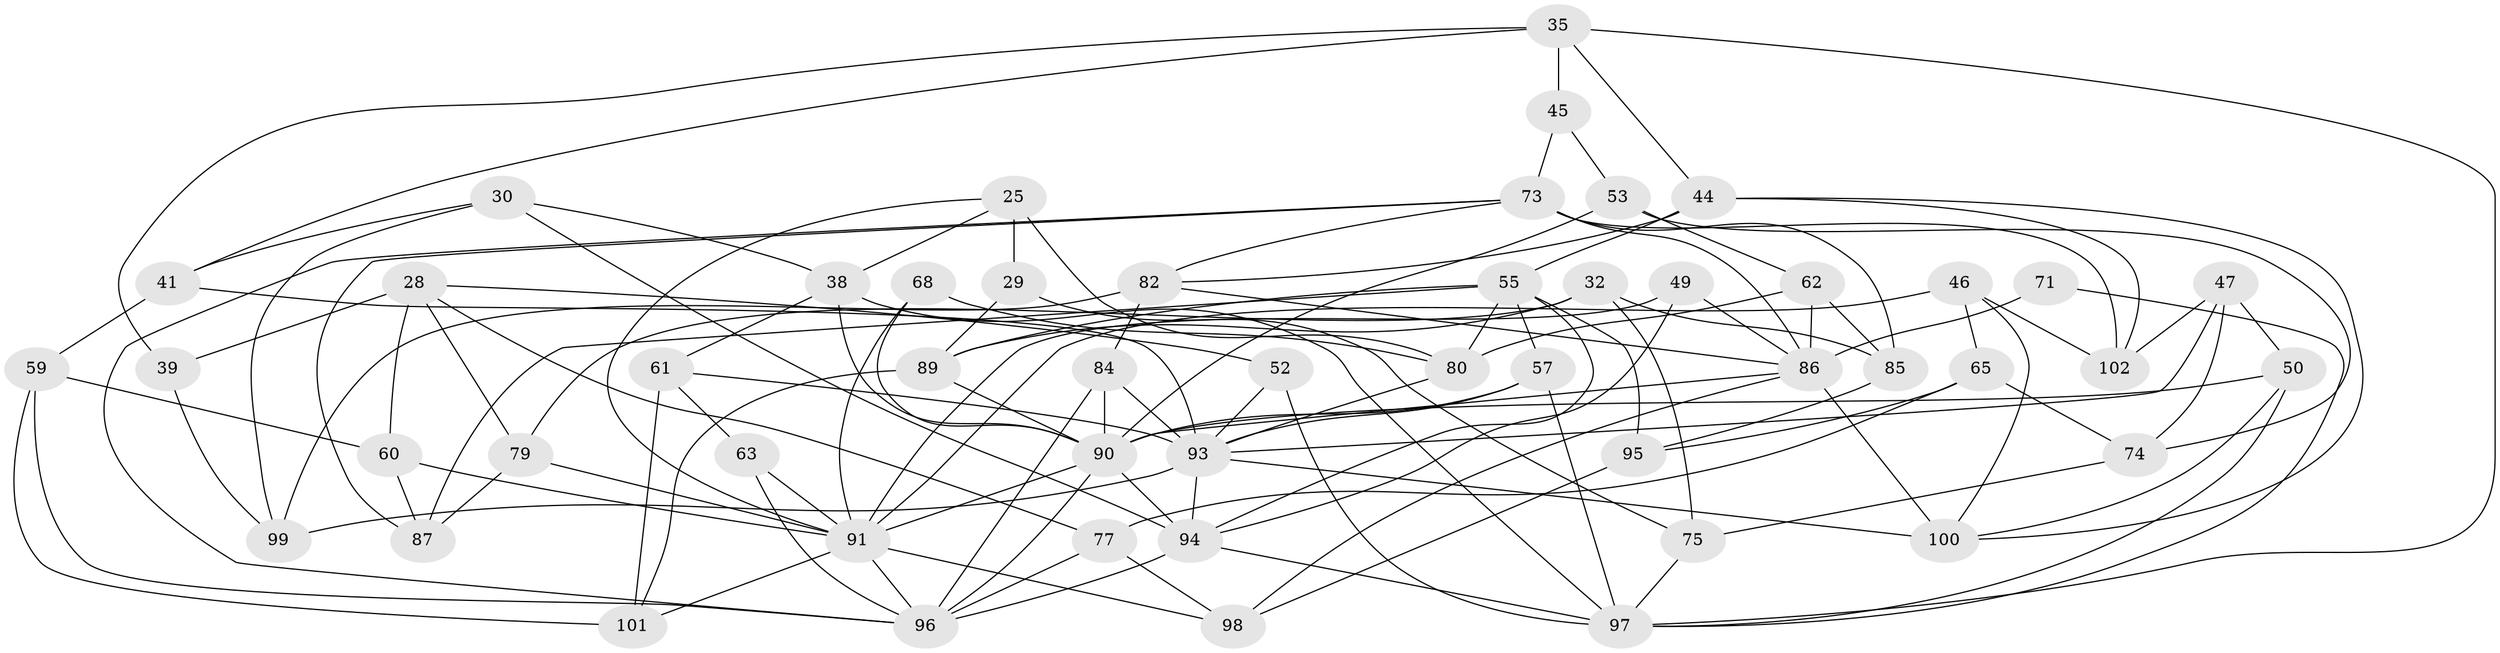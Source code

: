 // original degree distribution, {4: 1.0}
// Generated by graph-tools (version 1.1) at 2025/59/03/09/25 04:59:21]
// undirected, 51 vertices, 122 edges
graph export_dot {
graph [start="1"]
  node [color=gray90,style=filled];
  25 [super="+21"];
  28 [super="+19"];
  29;
  30;
  32;
  35 [super="+13"];
  38 [super="+31"];
  39;
  41;
  44 [super="+37"];
  45;
  46;
  47;
  49;
  50;
  52;
  53;
  55 [super="+36"];
  57;
  59;
  60;
  61;
  62;
  63 [super="+18"];
  65;
  68;
  71;
  73 [super="+11+51"];
  74;
  75;
  77;
  79;
  80 [super="+12"];
  82 [super="+27"];
  84 [super="+69+34"];
  85;
  86 [super="+9+58+56"];
  87;
  89 [super="+54"];
  90 [super="+7+17+67+64"];
  91 [super="+33+72+70"];
  93 [super="+26+81"];
  94 [super="+78+92"];
  95;
  96 [super="+88"];
  97 [super="+24+42+43"];
  98;
  99;
  100 [super="+66"];
  101;
  102;
  25 -- 29 [weight=2];
  25 -- 80 [weight=2];
  25 -- 91;
  25 -- 38;
  28 -- 79;
  28 -- 60;
  28 -- 39 [weight=2];
  28 -- 77;
  28 -- 52;
  29 -- 75;
  29 -- 89;
  30 -- 38;
  30 -- 99;
  30 -- 41;
  30 -- 94;
  32 -- 75;
  32 -- 89;
  32 -- 79;
  32 -- 85;
  35 -- 97;
  35 -- 39;
  35 -- 45 [weight=2];
  35 -- 41;
  35 -- 44;
  38 -- 90;
  38 -- 97 [weight=2];
  38 -- 61;
  39 -- 99;
  41 -- 59;
  41 -- 93;
  44 -- 82 [weight=2];
  44 -- 100;
  44 -- 102;
  44 -- 55;
  45 -- 53;
  45 -- 73;
  46 -- 65;
  46 -- 100;
  46 -- 102;
  46 -- 91;
  47 -- 93;
  47 -- 102;
  47 -- 74;
  47 -- 50;
  49 -- 91 [weight=2];
  49 -- 86;
  49 -- 94;
  50 -- 97;
  50 -- 90;
  50 -- 100;
  52 -- 97;
  52 -- 93 [weight=2];
  53 -- 74;
  53 -- 62;
  53 -- 90;
  55 -- 87;
  55 -- 57;
  55 -- 94 [weight=2];
  55 -- 80;
  55 -- 95;
  55 -- 89;
  57 -- 90;
  57 -- 97;
  57 -- 93;
  59 -- 96;
  59 -- 101;
  59 -- 60;
  60 -- 87;
  60 -- 91;
  61 -- 101;
  61 -- 63;
  61 -- 93;
  62 -- 85;
  62 -- 80;
  62 -- 86;
  63 -- 91 [weight=3];
  63 -- 96 [weight=2];
  65 -- 74;
  65 -- 77;
  65 -- 95;
  68 -- 80;
  68 -- 91;
  68 -- 90 [weight=2];
  71 -- 86 [weight=2];
  71 -- 97 [weight=2];
  73 -- 86 [weight=2];
  73 -- 85;
  73 -- 82;
  73 -- 102;
  73 -- 87;
  73 -- 96;
  74 -- 75;
  75 -- 97;
  77 -- 98;
  77 -- 96;
  79 -- 87;
  79 -- 91;
  80 -- 93;
  82 -- 99;
  82 -- 84;
  82 -- 86;
  84 -- 90 [weight=4];
  84 -- 96;
  84 -- 93 [weight=2];
  85 -- 95;
  86 -- 98;
  86 -- 90 [weight=2];
  86 -- 100 [weight=2];
  89 -- 101;
  89 -- 90 [weight=2];
  90 -- 96;
  90 -- 91 [weight=5];
  90 -- 94 [weight=4];
  91 -- 98;
  91 -- 101;
  91 -- 96;
  93 -- 94;
  93 -- 99;
  93 -- 100;
  94 -- 96 [weight=2];
  94 -- 97;
  95 -- 98;
}
